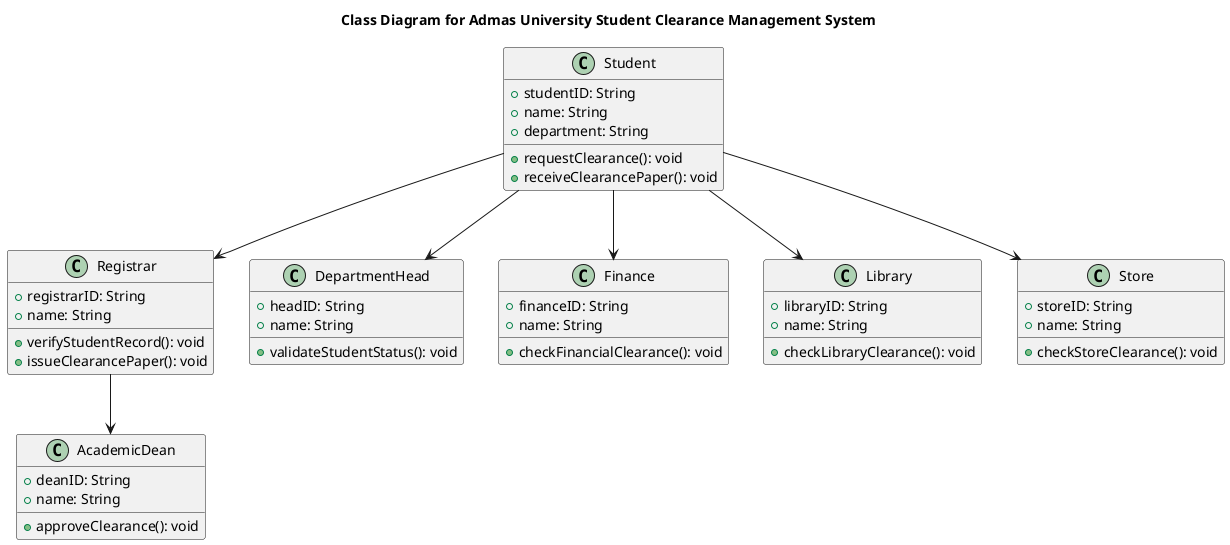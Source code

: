 @startuml

title Class Diagram for Admas University Student Clearance Management System

class Student {
    +studentID: String
    +name: String
    +department: String
    +requestClearance(): void
    +receiveClearancePaper(): void
}

class Registrar {
    +registrarID: String
    +name: String
    +verifyStudentRecord(): void
    +issueClearancePaper(): void
}

class DepartmentHead {
    +headID: String
    +name: String
    +validateStudentStatus(): void
}

class AcademicDean {
    +deanID: String
    +name: String
    +approveClearance(): void
}

class Finance {
    +financeID: String
    +name: String
    +checkFinancialClearance(): void
}

class Library {
    +libraryID: String
    +name: String
    +checkLibraryClearance(): void
}

class Store {
    +storeID: String
    +name: String
    +checkStoreClearance(): void
}
Student  --> Registrar
Student  --> Library
Student --> Finance
Student --> Store
Student --> DepartmentHead 
Registrar -->AcademicDean
@enduml